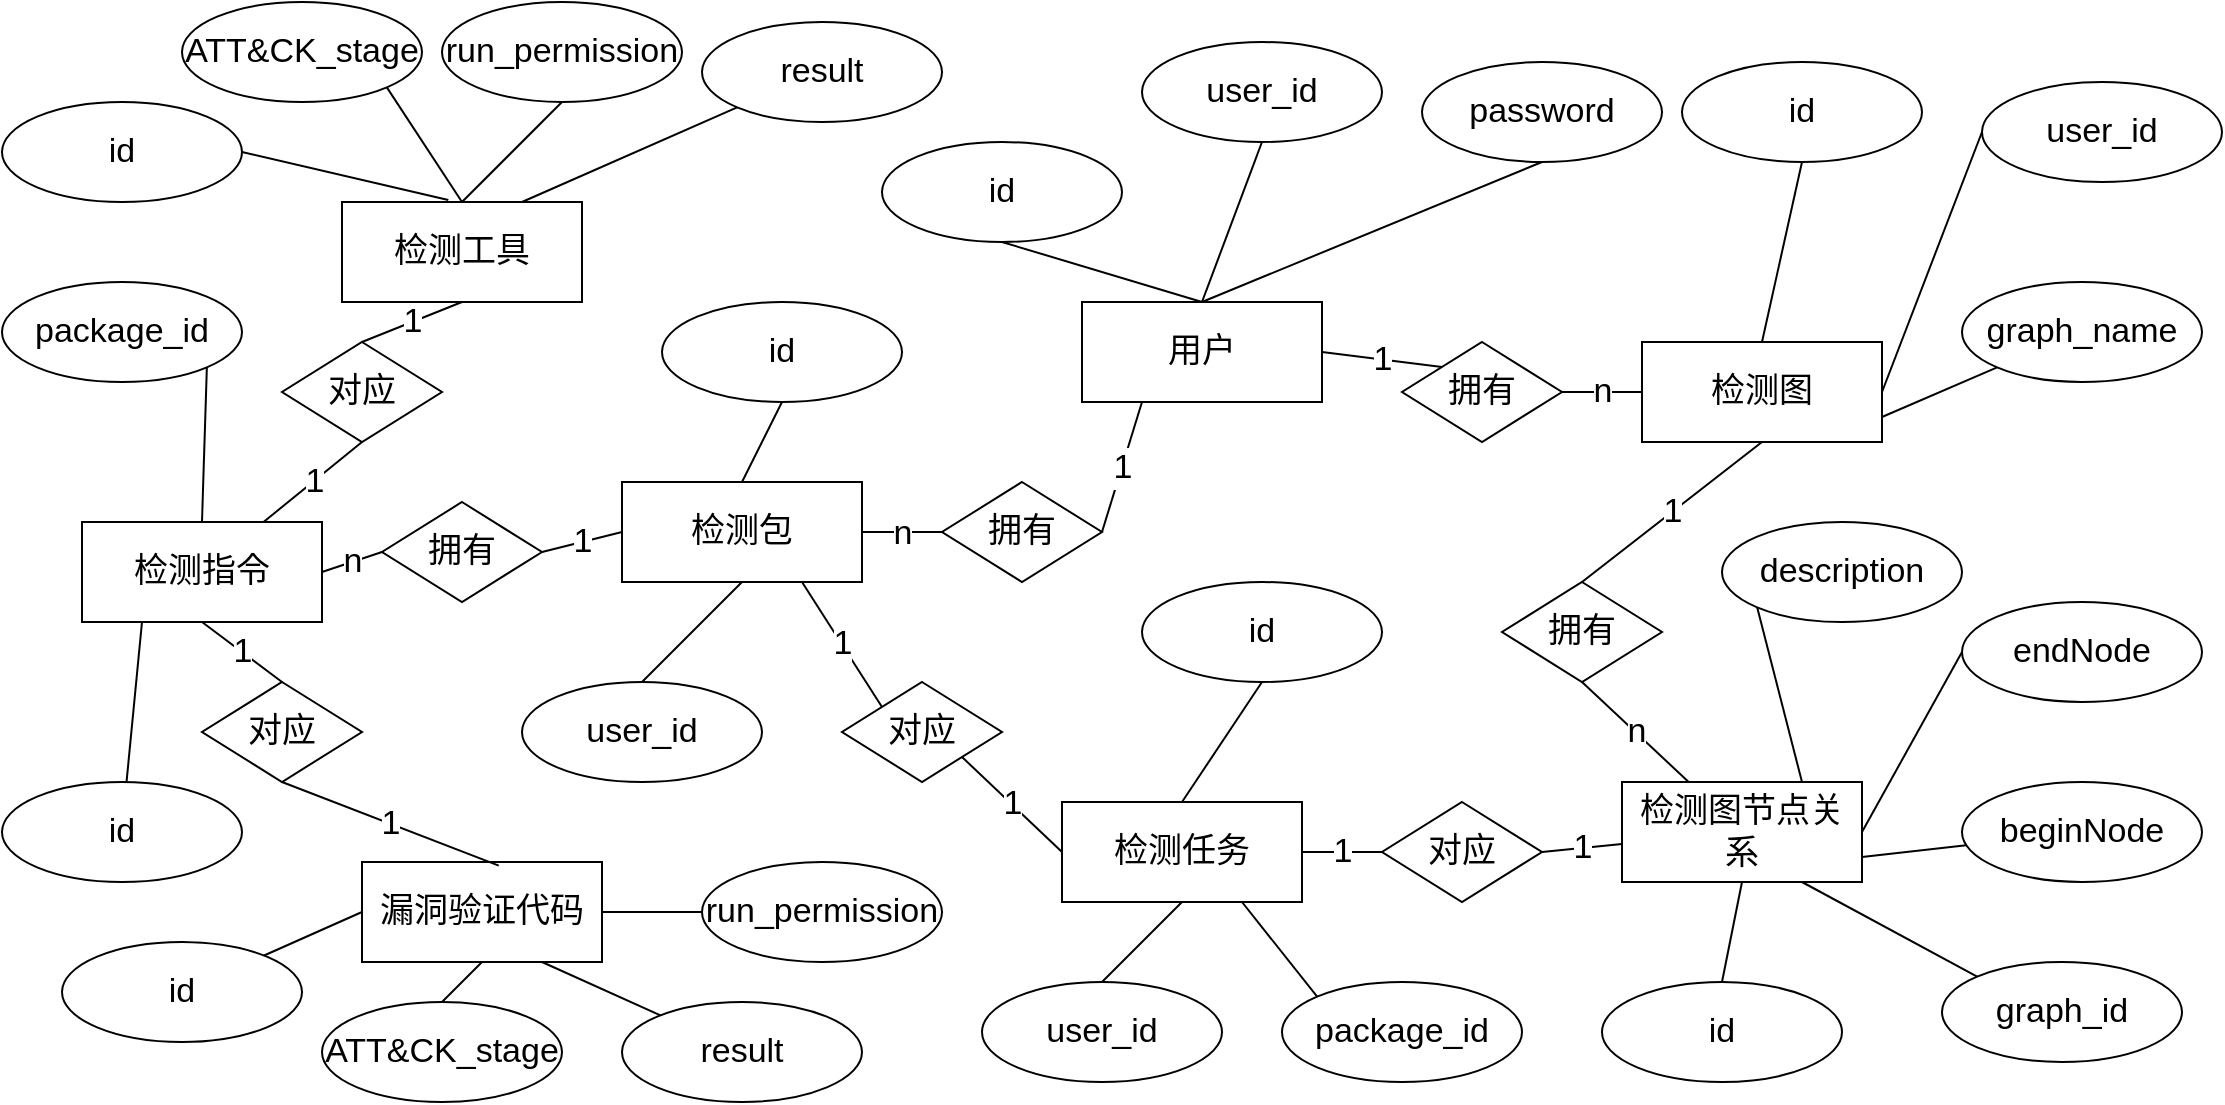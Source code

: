 <mxfile version="21.0.6" type="github">
  <diagram name="第 1 页" id="hRFBiUcs-8XfABKItwiJ">
    <mxGraphModel dx="2165" dy="960" grid="1" gridSize="10" guides="1" tooltips="1" connect="1" arrows="1" fold="1" page="1" pageScale="1" pageWidth="827" pageHeight="1169" math="0" shadow="0">
      <root>
        <mxCell id="0" />
        <mxCell id="1" parent="0" />
        <mxCell id="Wd2NRdJ9lG1hH6A2Uv5l-53" style="edgeStyle=none;shape=connector;rounded=0;orthogonalLoop=1;jettySize=auto;html=1;exitX=0.5;exitY=1;exitDx=0;exitDy=0;entryX=0.5;entryY=0;entryDx=0;entryDy=0;labelBackgroundColor=default;strokeColor=default;fontFamily=Helvetica;fontSize=17;fontColor=default;endArrow=none;endFill=0;" parent="1" source="Wd2NRdJ9lG1hH6A2Uv5l-2" target="Wd2NRdJ9lG1hH6A2Uv5l-37" edge="1">
          <mxGeometry relative="1" as="geometry" />
        </mxCell>
        <mxCell id="Wd2NRdJ9lG1hH6A2Uv5l-97" value="1" style="edgeLabel;html=1;align=center;verticalAlign=middle;resizable=0;points=[];fontSize=17;fontFamily=Helvetica;fontColor=default;" parent="Wd2NRdJ9lG1hH6A2Uv5l-53" vertex="1" connectable="0">
          <mxGeometry relative="1" as="geometry">
            <mxPoint as="offset" />
          </mxGeometry>
        </mxCell>
        <mxCell id="Wd2NRdJ9lG1hH6A2Uv5l-2" value="检测工具" style="rounded=0;whiteSpace=wrap;html=1;fontSize=17;" parent="1" vertex="1">
          <mxGeometry x="110" y="310" width="120" height="50" as="geometry" />
        </mxCell>
        <mxCell id="Wd2NRdJ9lG1hH6A2Uv5l-68" value="1" style="edgeStyle=none;shape=connector;rounded=0;orthogonalLoop=1;jettySize=auto;html=1;exitX=0.5;exitY=1;exitDx=0;exitDy=0;entryX=0.5;entryY=0;entryDx=0;entryDy=0;labelBackgroundColor=default;strokeColor=default;fontFamily=Helvetica;fontSize=17;fontColor=default;endArrow=none;endFill=0;" parent="1" source="Wd2NRdJ9lG1hH6A2Uv5l-3" target="Wd2NRdJ9lG1hH6A2Uv5l-22" edge="1">
          <mxGeometry relative="1" as="geometry" />
        </mxCell>
        <mxCell id="Wd2NRdJ9lG1hH6A2Uv5l-100" style="edgeStyle=none;shape=connector;rounded=0;orthogonalLoop=1;jettySize=auto;html=1;exitX=1;exitY=0.5;exitDx=0;exitDy=0;entryX=0;entryY=0.5;entryDx=0;entryDy=0;labelBackgroundColor=default;strokeColor=default;fontFamily=Helvetica;fontSize=17;fontColor=default;endArrow=none;endFill=0;" parent="1" source="Wd2NRdJ9lG1hH6A2Uv5l-3" target="Wd2NRdJ9lG1hH6A2Uv5l-38" edge="1">
          <mxGeometry relative="1" as="geometry" />
        </mxCell>
        <mxCell id="Wd2NRdJ9lG1hH6A2Uv5l-101" value="n" style="edgeLabel;html=1;align=center;verticalAlign=middle;resizable=0;points=[];fontSize=17;fontFamily=Helvetica;fontColor=default;" parent="Wd2NRdJ9lG1hH6A2Uv5l-100" vertex="1" connectable="0">
          <mxGeometry relative="1" as="geometry">
            <mxPoint as="offset" />
          </mxGeometry>
        </mxCell>
        <mxCell id="Wd2NRdJ9lG1hH6A2Uv5l-113" style="edgeStyle=none;shape=connector;rounded=0;orthogonalLoop=1;jettySize=auto;html=1;exitX=0.25;exitY=1;exitDx=0;exitDy=0;labelBackgroundColor=default;strokeColor=default;fontFamily=Helvetica;fontSize=17;fontColor=default;endArrow=none;endFill=0;" parent="1" source="Wd2NRdJ9lG1hH6A2Uv5l-3" target="Wd2NRdJ9lG1hH6A2Uv5l-17" edge="1">
          <mxGeometry relative="1" as="geometry" />
        </mxCell>
        <mxCell id="Wd2NRdJ9lG1hH6A2Uv5l-3" value="检测指令" style="rounded=0;whiteSpace=wrap;html=1;fontSize=17;" parent="1" vertex="1">
          <mxGeometry x="-20" y="470" width="120" height="50" as="geometry" />
        </mxCell>
        <mxCell id="Wd2NRdJ9lG1hH6A2Uv5l-57" style="edgeStyle=none;shape=connector;rounded=0;orthogonalLoop=1;jettySize=auto;html=1;exitX=0.5;exitY=1;exitDx=0;exitDy=0;entryX=0.5;entryY=0;entryDx=0;entryDy=0;labelBackgroundColor=default;strokeColor=default;fontFamily=Helvetica;fontSize=17;fontColor=default;endArrow=none;endFill=0;" parent="1" source="Wd2NRdJ9lG1hH6A2Uv5l-4" target="Wd2NRdJ9lG1hH6A2Uv5l-18" edge="1">
          <mxGeometry relative="1" as="geometry" />
        </mxCell>
        <mxCell id="Wd2NRdJ9lG1hH6A2Uv5l-58" style="edgeStyle=none;shape=connector;rounded=0;orthogonalLoop=1;jettySize=auto;html=1;exitX=0.75;exitY=1;exitDx=0;exitDy=0;labelBackgroundColor=default;strokeColor=default;fontFamily=Helvetica;fontSize=17;fontColor=default;endArrow=none;endFill=0;" parent="1" source="Wd2NRdJ9lG1hH6A2Uv5l-4" target="Wd2NRdJ9lG1hH6A2Uv5l-19" edge="1">
          <mxGeometry relative="1" as="geometry" />
        </mxCell>
        <mxCell id="Wd2NRdJ9lG1hH6A2Uv5l-117" style="edgeStyle=none;shape=connector;rounded=0;orthogonalLoop=1;jettySize=auto;html=1;exitX=0;exitY=0.5;exitDx=0;exitDy=0;labelBackgroundColor=default;strokeColor=default;fontFamily=Helvetica;fontSize=17;fontColor=default;endArrow=none;endFill=0;" parent="1" source="Wd2NRdJ9lG1hH6A2Uv5l-4" target="Wd2NRdJ9lG1hH6A2Uv5l-24" edge="1">
          <mxGeometry relative="1" as="geometry" />
        </mxCell>
        <mxCell id="Wd2NRdJ9lG1hH6A2Uv5l-118" style="edgeStyle=none;shape=connector;rounded=0;orthogonalLoop=1;jettySize=auto;html=1;exitX=1;exitY=0.5;exitDx=0;exitDy=0;entryX=0;entryY=0.5;entryDx=0;entryDy=0;labelBackgroundColor=default;strokeColor=default;fontFamily=Helvetica;fontSize=17;fontColor=default;endArrow=none;endFill=0;" parent="1" source="Wd2NRdJ9lG1hH6A2Uv5l-4" target="Wd2NRdJ9lG1hH6A2Uv5l-20" edge="1">
          <mxGeometry relative="1" as="geometry" />
        </mxCell>
        <mxCell id="Wd2NRdJ9lG1hH6A2Uv5l-4" value="漏洞验证代码" style="rounded=0;whiteSpace=wrap;html=1;fontSize=17;" parent="1" vertex="1">
          <mxGeometry x="120" y="640" width="120" height="50" as="geometry" />
        </mxCell>
        <mxCell id="Wd2NRdJ9lG1hH6A2Uv5l-70" style="edgeStyle=none;shape=connector;rounded=0;orthogonalLoop=1;jettySize=auto;html=1;exitX=0.5;exitY=1;exitDx=0;exitDy=0;entryX=0.5;entryY=0;entryDx=0;entryDy=0;labelBackgroundColor=default;strokeColor=default;fontFamily=Helvetica;fontSize=17;fontColor=default;endArrow=none;endFill=0;" parent="1" source="Wd2NRdJ9lG1hH6A2Uv5l-5" target="Wd2NRdJ9lG1hH6A2Uv5l-29" edge="1">
          <mxGeometry relative="1" as="geometry" />
        </mxCell>
        <mxCell id="Wd2NRdJ9lG1hH6A2Uv5l-75" style="edgeStyle=none;shape=connector;rounded=0;orthogonalLoop=1;jettySize=auto;html=1;exitX=1;exitY=0.5;exitDx=0;exitDy=0;entryX=0;entryY=0.5;entryDx=0;entryDy=0;labelBackgroundColor=default;strokeColor=default;fontFamily=Helvetica;fontSize=17;fontColor=default;endArrow=none;endFill=0;" parent="1" source="Wd2NRdJ9lG1hH6A2Uv5l-5" target="Wd2NRdJ9lG1hH6A2Uv5l-74" edge="1">
          <mxGeometry relative="1" as="geometry" />
        </mxCell>
        <mxCell id="Wd2NRdJ9lG1hH6A2Uv5l-103" value="n" style="edgeLabel;html=1;align=center;verticalAlign=middle;resizable=0;points=[];fontSize=17;fontFamily=Helvetica;fontColor=default;" parent="Wd2NRdJ9lG1hH6A2Uv5l-75" vertex="1" connectable="0">
          <mxGeometry relative="1" as="geometry">
            <mxPoint y="1" as="offset" />
          </mxGeometry>
        </mxCell>
        <mxCell id="Wd2NRdJ9lG1hH6A2Uv5l-78" style="edgeStyle=none;shape=connector;rounded=0;orthogonalLoop=1;jettySize=auto;html=1;exitX=0.75;exitY=1;exitDx=0;exitDy=0;entryX=0;entryY=0;entryDx=0;entryDy=0;labelBackgroundColor=default;strokeColor=default;fontFamily=Helvetica;fontSize=17;fontColor=default;endArrow=none;endFill=0;" parent="1" source="Wd2NRdJ9lG1hH6A2Uv5l-5" target="Wd2NRdJ9lG1hH6A2Uv5l-21" edge="1">
          <mxGeometry relative="1" as="geometry" />
        </mxCell>
        <mxCell id="Wd2NRdJ9lG1hH6A2Uv5l-105" value="1" style="edgeLabel;html=1;align=center;verticalAlign=middle;resizable=0;points=[];fontSize=17;fontFamily=Helvetica;fontColor=default;" parent="Wd2NRdJ9lG1hH6A2Uv5l-78" vertex="1" connectable="0">
          <mxGeometry relative="1" as="geometry">
            <mxPoint as="offset" />
          </mxGeometry>
        </mxCell>
        <mxCell id="Wd2NRdJ9lG1hH6A2Uv5l-5" value="检测包" style="rounded=0;whiteSpace=wrap;html=1;fontSize=17;" parent="1" vertex="1">
          <mxGeometry x="250" y="450" width="120" height="50" as="geometry" />
        </mxCell>
        <mxCell id="Wd2NRdJ9lG1hH6A2Uv5l-85" style="edgeStyle=none;shape=connector;rounded=0;orthogonalLoop=1;jettySize=auto;html=1;exitX=1;exitY=0.5;exitDx=0;exitDy=0;entryX=0;entryY=0;entryDx=0;entryDy=0;labelBackgroundColor=default;strokeColor=default;fontFamily=Helvetica;fontSize=17;fontColor=default;endArrow=none;endFill=0;" parent="1" source="Wd2NRdJ9lG1hH6A2Uv5l-6" target="Wd2NRdJ9lG1hH6A2Uv5l-27" edge="1">
          <mxGeometry relative="1" as="geometry" />
        </mxCell>
        <mxCell id="Wd2NRdJ9lG1hH6A2Uv5l-108" value="1" style="edgeLabel;html=1;align=center;verticalAlign=middle;resizable=0;points=[];fontSize=17;fontFamily=Helvetica;fontColor=default;" parent="Wd2NRdJ9lG1hH6A2Uv5l-85" vertex="1" connectable="0">
          <mxGeometry relative="1" as="geometry">
            <mxPoint as="offset" />
          </mxGeometry>
        </mxCell>
        <mxCell id="Wd2NRdJ9lG1hH6A2Uv5l-6" value="用户" style="rounded=0;whiteSpace=wrap;html=1;fontSize=17;" parent="1" vertex="1">
          <mxGeometry x="480" y="360" width="120" height="50" as="geometry" />
        </mxCell>
        <mxCell id="Wd2NRdJ9lG1hH6A2Uv5l-81" style="edgeStyle=none;shape=connector;rounded=0;orthogonalLoop=1;jettySize=auto;html=1;exitX=0.5;exitY=1;exitDx=0;exitDy=0;entryX=0.5;entryY=0;entryDx=0;entryDy=0;labelBackgroundColor=default;strokeColor=default;fontFamily=Helvetica;fontSize=17;fontColor=default;endArrow=none;endFill=0;" parent="1" source="Wd2NRdJ9lG1hH6A2Uv5l-7" target="Wd2NRdJ9lG1hH6A2Uv5l-31" edge="1">
          <mxGeometry relative="1" as="geometry" />
        </mxCell>
        <mxCell id="Wd2NRdJ9lG1hH6A2Uv5l-83" style="edgeStyle=none;shape=connector;rounded=0;orthogonalLoop=1;jettySize=auto;html=1;exitX=1;exitY=0.5;exitDx=0;exitDy=0;entryX=0;entryY=0.5;entryDx=0;entryDy=0;labelBackgroundColor=default;strokeColor=default;fontFamily=Helvetica;fontSize=17;fontColor=default;endArrow=none;endFill=0;" parent="1" source="Wd2NRdJ9lG1hH6A2Uv5l-7" target="Wd2NRdJ9lG1hH6A2Uv5l-82" edge="1">
          <mxGeometry relative="1" as="geometry" />
        </mxCell>
        <mxCell id="Wd2NRdJ9lG1hH6A2Uv5l-106" value="1" style="edgeLabel;html=1;align=center;verticalAlign=middle;resizable=0;points=[];fontSize=17;fontFamily=Helvetica;fontColor=default;" parent="Wd2NRdJ9lG1hH6A2Uv5l-83" vertex="1" connectable="0">
          <mxGeometry relative="1" as="geometry">
            <mxPoint as="offset" />
          </mxGeometry>
        </mxCell>
        <mxCell id="Wd2NRdJ9lG1hH6A2Uv5l-123" style="edgeStyle=none;shape=connector;rounded=0;orthogonalLoop=1;jettySize=auto;html=1;exitX=0.75;exitY=1;exitDx=0;exitDy=0;entryX=0;entryY=0;entryDx=0;entryDy=0;labelBackgroundColor=default;strokeColor=default;fontFamily=Helvetica;fontSize=17;fontColor=default;endArrow=none;endFill=0;" parent="1" source="Wd2NRdJ9lG1hH6A2Uv5l-7" target="Wd2NRdJ9lG1hH6A2Uv5l-122" edge="1">
          <mxGeometry relative="1" as="geometry" />
        </mxCell>
        <mxCell id="Wd2NRdJ9lG1hH6A2Uv5l-7" value="检测任务" style="rounded=0;whiteSpace=wrap;html=1;fontSize=17;" parent="1" vertex="1">
          <mxGeometry x="470" y="610" width="120" height="50" as="geometry" />
        </mxCell>
        <mxCell id="Wd2NRdJ9lG1hH6A2Uv5l-91" style="edgeStyle=none;shape=connector;rounded=0;orthogonalLoop=1;jettySize=auto;html=1;exitX=0.75;exitY=0;exitDx=0;exitDy=0;entryX=0;entryY=1;entryDx=0;entryDy=0;labelBackgroundColor=default;strokeColor=default;fontFamily=Helvetica;fontSize=17;fontColor=default;endArrow=none;endFill=0;" parent="1" source="Wd2NRdJ9lG1hH6A2Uv5l-9" target="Wd2NRdJ9lG1hH6A2Uv5l-33" edge="1">
          <mxGeometry relative="1" as="geometry" />
        </mxCell>
        <mxCell id="Wd2NRdJ9lG1hH6A2Uv5l-92" style="edgeStyle=none;shape=connector;rounded=0;orthogonalLoop=1;jettySize=auto;html=1;exitX=1;exitY=0.5;exitDx=0;exitDy=0;entryX=0;entryY=0.5;entryDx=0;entryDy=0;labelBackgroundColor=default;strokeColor=default;fontFamily=Helvetica;fontSize=17;fontColor=default;endArrow=none;endFill=0;" parent="1" source="Wd2NRdJ9lG1hH6A2Uv5l-9" target="Wd2NRdJ9lG1hH6A2Uv5l-35" edge="1">
          <mxGeometry relative="1" as="geometry" />
        </mxCell>
        <mxCell id="Wd2NRdJ9lG1hH6A2Uv5l-95" style="edgeStyle=none;shape=connector;rounded=0;orthogonalLoop=1;jettySize=auto;html=1;exitX=0.5;exitY=1;exitDx=0;exitDy=0;entryX=0.5;entryY=0;entryDx=0;entryDy=0;labelBackgroundColor=default;strokeColor=default;fontFamily=Helvetica;fontSize=17;fontColor=default;endArrow=none;endFill=0;" parent="1" source="Wd2NRdJ9lG1hH6A2Uv5l-9" target="Wd2NRdJ9lG1hH6A2Uv5l-94" edge="1">
          <mxGeometry relative="1" as="geometry" />
        </mxCell>
        <mxCell id="Wd2NRdJ9lG1hH6A2Uv5l-121" style="edgeStyle=none;shape=connector;rounded=0;orthogonalLoop=1;jettySize=auto;html=1;exitX=1;exitY=0.75;exitDx=0;exitDy=0;labelBackgroundColor=default;strokeColor=default;fontFamily=Helvetica;fontSize=17;fontColor=default;endArrow=none;endFill=0;" parent="1" source="Wd2NRdJ9lG1hH6A2Uv5l-9" target="Wd2NRdJ9lG1hH6A2Uv5l-36" edge="1">
          <mxGeometry relative="1" as="geometry" />
        </mxCell>
        <mxCell id="Wd2NRdJ9lG1hH6A2Uv5l-125" style="edgeStyle=none;shape=connector;rounded=0;orthogonalLoop=1;jettySize=auto;html=1;exitX=0.75;exitY=1;exitDx=0;exitDy=0;entryX=0;entryY=0;entryDx=0;entryDy=0;labelBackgroundColor=default;strokeColor=default;fontFamily=Helvetica;fontSize=17;fontColor=default;endArrow=none;endFill=0;" parent="1" source="Wd2NRdJ9lG1hH6A2Uv5l-9" target="Wd2NRdJ9lG1hH6A2Uv5l-124" edge="1">
          <mxGeometry relative="1" as="geometry" />
        </mxCell>
        <mxCell id="Wd2NRdJ9lG1hH6A2Uv5l-9" value="检测图节点关系" style="rounded=0;whiteSpace=wrap;html=1;fontSize=17;" parent="1" vertex="1">
          <mxGeometry x="750" y="600" width="120" height="50" as="geometry" />
        </mxCell>
        <mxCell id="Wd2NRdJ9lG1hH6A2Uv5l-88" style="edgeStyle=none;shape=connector;rounded=0;orthogonalLoop=1;jettySize=auto;html=1;exitX=0.5;exitY=1;exitDx=0;exitDy=0;entryX=0.5;entryY=0;entryDx=0;entryDy=0;labelBackgroundColor=default;strokeColor=default;fontFamily=Helvetica;fontSize=17;fontColor=default;endArrow=none;endFill=0;" parent="1" source="Wd2NRdJ9lG1hH6A2Uv5l-10" target="Wd2NRdJ9lG1hH6A2Uv5l-87" edge="1">
          <mxGeometry relative="1" as="geometry" />
        </mxCell>
        <mxCell id="Wd2NRdJ9lG1hH6A2Uv5l-110" value="1" style="edgeLabel;html=1;align=center;verticalAlign=middle;resizable=0;points=[];fontSize=17;fontFamily=Helvetica;fontColor=default;" parent="Wd2NRdJ9lG1hH6A2Uv5l-88" vertex="1" connectable="0">
          <mxGeometry relative="1" as="geometry">
            <mxPoint as="offset" />
          </mxGeometry>
        </mxCell>
        <mxCell id="Wd2NRdJ9lG1hH6A2Uv5l-119" style="edgeStyle=none;shape=connector;rounded=0;orthogonalLoop=1;jettySize=auto;html=1;exitX=1;exitY=0.5;exitDx=0;exitDy=0;entryX=0;entryY=0.5;entryDx=0;entryDy=0;labelBackgroundColor=default;strokeColor=default;fontFamily=Helvetica;fontSize=17;fontColor=default;endArrow=none;endFill=0;" parent="1" source="Wd2NRdJ9lG1hH6A2Uv5l-10" target="Wd2NRdJ9lG1hH6A2Uv5l-90" edge="1">
          <mxGeometry relative="1" as="geometry" />
        </mxCell>
        <mxCell id="Wd2NRdJ9lG1hH6A2Uv5l-127" style="edgeStyle=none;shape=connector;rounded=0;orthogonalLoop=1;jettySize=auto;html=1;exitX=1;exitY=0.75;exitDx=0;exitDy=0;entryX=0;entryY=1;entryDx=0;entryDy=0;labelBackgroundColor=default;strokeColor=default;fontFamily=Helvetica;fontSize=17;fontColor=default;endArrow=none;endFill=0;" parent="1" source="Wd2NRdJ9lG1hH6A2Uv5l-10" target="Wd2NRdJ9lG1hH6A2Uv5l-126" edge="1">
          <mxGeometry relative="1" as="geometry" />
        </mxCell>
        <mxCell id="Wd2NRdJ9lG1hH6A2Uv5l-10" value="检测图" style="rounded=0;whiteSpace=wrap;html=1;fontSize=17;" parent="1" vertex="1">
          <mxGeometry x="760" y="380" width="120" height="50" as="geometry" />
        </mxCell>
        <mxCell id="Wd2NRdJ9lG1hH6A2Uv5l-69" style="edgeStyle=none;shape=connector;rounded=0;orthogonalLoop=1;jettySize=auto;html=1;exitX=0.5;exitY=1;exitDx=0;exitDy=0;entryX=0.5;entryY=0;entryDx=0;entryDy=0;labelBackgroundColor=default;strokeColor=default;fontFamily=Helvetica;fontSize=17;fontColor=default;endArrow=none;endFill=0;" parent="1" source="Wd2NRdJ9lG1hH6A2Uv5l-11" target="Wd2NRdJ9lG1hH6A2Uv5l-5" edge="1">
          <mxGeometry relative="1" as="geometry" />
        </mxCell>
        <mxCell id="Wd2NRdJ9lG1hH6A2Uv5l-11" value="id" style="ellipse;whiteSpace=wrap;html=1;fontSize=17;" parent="1" vertex="1">
          <mxGeometry x="270" y="360" width="120" height="50" as="geometry" />
        </mxCell>
        <mxCell id="Wd2NRdJ9lG1hH6A2Uv5l-40" style="rounded=0;orthogonalLoop=1;jettySize=auto;html=1;exitX=0.5;exitY=1;exitDx=0;exitDy=0;entryX=0.5;entryY=0;entryDx=0;entryDy=0;endArrow=none;endFill=0;fontSize=17;" parent="1" source="Wd2NRdJ9lG1hH6A2Uv5l-12" target="Wd2NRdJ9lG1hH6A2Uv5l-2" edge="1">
          <mxGeometry relative="1" as="geometry" />
        </mxCell>
        <mxCell id="Wd2NRdJ9lG1hH6A2Uv5l-12" value="run_permission" style="ellipse;whiteSpace=wrap;html=1;fontSize=17;" parent="1" vertex="1">
          <mxGeometry x="160" y="210" width="120" height="50" as="geometry" />
        </mxCell>
        <mxCell id="Wd2NRdJ9lG1hH6A2Uv5l-41" style="edgeStyle=none;shape=connector;rounded=0;orthogonalLoop=1;jettySize=auto;html=1;exitX=1;exitY=1;exitDx=0;exitDy=0;entryX=0.5;entryY=0;entryDx=0;entryDy=0;labelBackgroundColor=default;strokeColor=default;fontFamily=Helvetica;fontSize=17;fontColor=default;endArrow=none;endFill=0;" parent="1" source="Wd2NRdJ9lG1hH6A2Uv5l-13" target="Wd2NRdJ9lG1hH6A2Uv5l-2" edge="1">
          <mxGeometry relative="1" as="geometry" />
        </mxCell>
        <mxCell id="Wd2NRdJ9lG1hH6A2Uv5l-13" value="ATT&amp;amp;CK_stage" style="ellipse;whiteSpace=wrap;html=1;fontSize=17;" parent="1" vertex="1">
          <mxGeometry x="30" y="210" width="120" height="50" as="geometry" />
        </mxCell>
        <mxCell id="Wd2NRdJ9lG1hH6A2Uv5l-128" style="edgeStyle=none;shape=connector;rounded=0;orthogonalLoop=1;jettySize=auto;html=1;exitX=0;exitY=1;exitDx=0;exitDy=0;entryX=0.75;entryY=0;entryDx=0;entryDy=0;labelBackgroundColor=default;strokeColor=default;fontFamily=Helvetica;fontSize=17;fontColor=default;endArrow=none;endFill=0;" parent="1" source="Wd2NRdJ9lG1hH6A2Uv5l-14" target="Wd2NRdJ9lG1hH6A2Uv5l-2" edge="1">
          <mxGeometry relative="1" as="geometry" />
        </mxCell>
        <mxCell id="Wd2NRdJ9lG1hH6A2Uv5l-14" value="result" style="ellipse;whiteSpace=wrap;html=1;fontSize=17;" parent="1" vertex="1">
          <mxGeometry x="290" y="220" width="120" height="50" as="geometry" />
        </mxCell>
        <mxCell id="Wd2NRdJ9lG1hH6A2Uv5l-39" style="rounded=0;orthogonalLoop=1;jettySize=auto;html=1;exitX=1;exitY=0.5;exitDx=0;exitDy=0;entryX=0.443;entryY=-0.02;entryDx=0;entryDy=0;entryPerimeter=0;endArrow=none;endFill=0;fontSize=17;" parent="1" source="Wd2NRdJ9lG1hH6A2Uv5l-15" target="Wd2NRdJ9lG1hH6A2Uv5l-2" edge="1">
          <mxGeometry relative="1" as="geometry" />
        </mxCell>
        <mxCell id="Wd2NRdJ9lG1hH6A2Uv5l-15" value="id" style="ellipse;whiteSpace=wrap;html=1;fontSize=17;" parent="1" vertex="1">
          <mxGeometry x="-60" y="260" width="120" height="50" as="geometry" />
        </mxCell>
        <mxCell id="Wd2NRdJ9lG1hH6A2Uv5l-112" style="edgeStyle=none;shape=connector;rounded=0;orthogonalLoop=1;jettySize=auto;html=1;exitX=1;exitY=1;exitDx=0;exitDy=0;entryX=0.5;entryY=0;entryDx=0;entryDy=0;labelBackgroundColor=default;strokeColor=default;fontFamily=Helvetica;fontSize=17;fontColor=default;endArrow=none;endFill=0;" parent="1" source="Wd2NRdJ9lG1hH6A2Uv5l-16" target="Wd2NRdJ9lG1hH6A2Uv5l-3" edge="1">
          <mxGeometry relative="1" as="geometry" />
        </mxCell>
        <mxCell id="Wd2NRdJ9lG1hH6A2Uv5l-16" value="package_id" style="ellipse;whiteSpace=wrap;html=1;fontSize=17;" parent="1" vertex="1">
          <mxGeometry x="-60" y="350" width="120" height="50" as="geometry" />
        </mxCell>
        <mxCell id="Wd2NRdJ9lG1hH6A2Uv5l-17" value="id" style="ellipse;whiteSpace=wrap;html=1;fontSize=17;" parent="1" vertex="1">
          <mxGeometry x="-60" y="600" width="120" height="50" as="geometry" />
        </mxCell>
        <mxCell id="Wd2NRdJ9lG1hH6A2Uv5l-18" value="ATT&amp;amp;CK_stage" style="ellipse;whiteSpace=wrap;html=1;fontSize=17;" parent="1" vertex="1">
          <mxGeometry x="100" y="710" width="120" height="50" as="geometry" />
        </mxCell>
        <mxCell id="Wd2NRdJ9lG1hH6A2Uv5l-19" value="result" style="ellipse;whiteSpace=wrap;html=1;fontSize=17;" parent="1" vertex="1">
          <mxGeometry x="250" y="710" width="120" height="50" as="geometry" />
        </mxCell>
        <mxCell id="Wd2NRdJ9lG1hH6A2Uv5l-20" value="run_permission" style="ellipse;whiteSpace=wrap;html=1;fontSize=17;" parent="1" vertex="1">
          <mxGeometry x="290" y="640" width="120" height="50" as="geometry" />
        </mxCell>
        <mxCell id="Wd2NRdJ9lG1hH6A2Uv5l-79" value="1" style="edgeStyle=none;shape=connector;rounded=0;orthogonalLoop=1;jettySize=auto;html=1;exitX=1;exitY=1;exitDx=0;exitDy=0;entryX=0;entryY=0.5;entryDx=0;entryDy=0;labelBackgroundColor=default;strokeColor=default;fontFamily=Helvetica;fontSize=17;fontColor=default;endArrow=none;endFill=0;" parent="1" source="Wd2NRdJ9lG1hH6A2Uv5l-21" target="Wd2NRdJ9lG1hH6A2Uv5l-7" edge="1">
          <mxGeometry relative="1" as="geometry" />
        </mxCell>
        <mxCell id="Wd2NRdJ9lG1hH6A2Uv5l-21" value="对应" style="rhombus;whiteSpace=wrap;html=1;fontSize=17;" parent="1" vertex="1">
          <mxGeometry x="360" y="550" width="80" height="50" as="geometry" />
        </mxCell>
        <mxCell id="Wd2NRdJ9lG1hH6A2Uv5l-114" style="edgeStyle=none;shape=connector;rounded=0;orthogonalLoop=1;jettySize=auto;html=1;exitX=0.5;exitY=1;exitDx=0;exitDy=0;entryX=0.57;entryY=0.036;entryDx=0;entryDy=0;entryPerimeter=0;labelBackgroundColor=default;strokeColor=default;fontFamily=Helvetica;fontSize=17;fontColor=default;endArrow=none;endFill=0;" parent="1" source="Wd2NRdJ9lG1hH6A2Uv5l-22" target="Wd2NRdJ9lG1hH6A2Uv5l-4" edge="1">
          <mxGeometry relative="1" as="geometry" />
        </mxCell>
        <mxCell id="Wd2NRdJ9lG1hH6A2Uv5l-115" value="1" style="edgeLabel;html=1;align=center;verticalAlign=middle;resizable=0;points=[];fontSize=17;fontFamily=Helvetica;fontColor=default;" parent="Wd2NRdJ9lG1hH6A2Uv5l-114" vertex="1" connectable="0">
          <mxGeometry relative="1" as="geometry">
            <mxPoint as="offset" />
          </mxGeometry>
        </mxCell>
        <mxCell id="Wd2NRdJ9lG1hH6A2Uv5l-22" value="对应" style="rhombus;whiteSpace=wrap;html=1;fontSize=17;" parent="1" vertex="1">
          <mxGeometry x="40" y="550" width="80" height="50" as="geometry" />
        </mxCell>
        <mxCell id="Wd2NRdJ9lG1hH6A2Uv5l-80" style="edgeStyle=none;shape=connector;rounded=0;orthogonalLoop=1;jettySize=auto;html=1;exitX=0.5;exitY=1;exitDx=0;exitDy=0;entryX=0.5;entryY=0;entryDx=0;entryDy=0;labelBackgroundColor=default;strokeColor=default;fontFamily=Helvetica;fontSize=17;fontColor=default;endArrow=none;endFill=0;" parent="1" source="Wd2NRdJ9lG1hH6A2Uv5l-23" target="Wd2NRdJ9lG1hH6A2Uv5l-7" edge="1">
          <mxGeometry relative="1" as="geometry" />
        </mxCell>
        <mxCell id="Wd2NRdJ9lG1hH6A2Uv5l-23" value="id" style="ellipse;whiteSpace=wrap;html=1;fontSize=17;" parent="1" vertex="1">
          <mxGeometry x="510" y="500" width="120" height="50" as="geometry" />
        </mxCell>
        <mxCell id="Wd2NRdJ9lG1hH6A2Uv5l-24" value="id" style="ellipse;whiteSpace=wrap;html=1;fontSize=17;" parent="1" vertex="1">
          <mxGeometry x="-30" y="680" width="120" height="50" as="geometry" />
        </mxCell>
        <mxCell id="Wd2NRdJ9lG1hH6A2Uv5l-86" style="edgeStyle=none;shape=connector;rounded=0;orthogonalLoop=1;jettySize=auto;html=1;exitX=1;exitY=0.5;exitDx=0;exitDy=0;entryX=0;entryY=0.5;entryDx=0;entryDy=0;labelBackgroundColor=default;strokeColor=default;fontFamily=Helvetica;fontSize=17;fontColor=default;endArrow=none;endFill=0;" parent="1" source="Wd2NRdJ9lG1hH6A2Uv5l-27" target="Wd2NRdJ9lG1hH6A2Uv5l-10" edge="1">
          <mxGeometry relative="1" as="geometry" />
        </mxCell>
        <mxCell id="Wd2NRdJ9lG1hH6A2Uv5l-109" value="n" style="edgeLabel;html=1;align=center;verticalAlign=middle;resizable=0;points=[];fontSize=17;fontFamily=Helvetica;fontColor=default;" parent="Wd2NRdJ9lG1hH6A2Uv5l-86" vertex="1" connectable="0">
          <mxGeometry relative="1" as="geometry">
            <mxPoint as="offset" />
          </mxGeometry>
        </mxCell>
        <mxCell id="Wd2NRdJ9lG1hH6A2Uv5l-27" value="拥有" style="rhombus;whiteSpace=wrap;html=1;fontSize=17;" parent="1" vertex="1">
          <mxGeometry x="640" y="380" width="80" height="50" as="geometry" />
        </mxCell>
        <mxCell id="Wd2NRdJ9lG1hH6A2Uv5l-51" style="edgeStyle=none;shape=connector;rounded=0;orthogonalLoop=1;jettySize=auto;html=1;exitX=0.5;exitY=1;exitDx=0;exitDy=0;entryX=0.5;entryY=0;entryDx=0;entryDy=0;labelBackgroundColor=default;strokeColor=default;fontFamily=Helvetica;fontSize=17;fontColor=default;endArrow=none;endFill=0;" parent="1" source="Wd2NRdJ9lG1hH6A2Uv5l-28" target="Wd2NRdJ9lG1hH6A2Uv5l-6" edge="1">
          <mxGeometry relative="1" as="geometry" />
        </mxCell>
        <mxCell id="Wd2NRdJ9lG1hH6A2Uv5l-28" value="user_id" style="ellipse;whiteSpace=wrap;html=1;fontSize=17;" parent="1" vertex="1">
          <mxGeometry x="510" y="230" width="120" height="50" as="geometry" />
        </mxCell>
        <mxCell id="Wd2NRdJ9lG1hH6A2Uv5l-29" value="user_id" style="ellipse;whiteSpace=wrap;html=1;fontSize=17;" parent="1" vertex="1">
          <mxGeometry x="200" y="550" width="120" height="50" as="geometry" />
        </mxCell>
        <mxCell id="Wd2NRdJ9lG1hH6A2Uv5l-52" style="edgeStyle=none;shape=connector;rounded=0;orthogonalLoop=1;jettySize=auto;html=1;exitX=0.5;exitY=1;exitDx=0;exitDy=0;entryX=0.5;entryY=0;entryDx=0;entryDy=0;labelBackgroundColor=default;strokeColor=default;fontFamily=Helvetica;fontSize=17;fontColor=default;endArrow=none;endFill=0;" parent="1" source="Wd2NRdJ9lG1hH6A2Uv5l-30" target="Wd2NRdJ9lG1hH6A2Uv5l-6" edge="1">
          <mxGeometry relative="1" as="geometry" />
        </mxCell>
        <mxCell id="Wd2NRdJ9lG1hH6A2Uv5l-30" value="password" style="ellipse;whiteSpace=wrap;html=1;fontSize=17;" parent="1" vertex="1">
          <mxGeometry x="650" y="240" width="120" height="50" as="geometry" />
        </mxCell>
        <mxCell id="Wd2NRdJ9lG1hH6A2Uv5l-31" value="user_id" style="ellipse;whiteSpace=wrap;html=1;fontSize=17;" parent="1" vertex="1">
          <mxGeometry x="430" y="700" width="120" height="50" as="geometry" />
        </mxCell>
        <mxCell id="Wd2NRdJ9lG1hH6A2Uv5l-49" style="edgeStyle=none;shape=connector;rounded=0;orthogonalLoop=1;jettySize=auto;html=1;exitX=0.5;exitY=1;exitDx=0;exitDy=0;entryX=0.5;entryY=0;entryDx=0;entryDy=0;labelBackgroundColor=default;strokeColor=default;fontFamily=Helvetica;fontSize=17;fontColor=default;endArrow=none;endFill=0;" parent="1" source="Wd2NRdJ9lG1hH6A2Uv5l-32" target="Wd2NRdJ9lG1hH6A2Uv5l-6" edge="1">
          <mxGeometry relative="1" as="geometry" />
        </mxCell>
        <mxCell id="Wd2NRdJ9lG1hH6A2Uv5l-32" value="id" style="ellipse;whiteSpace=wrap;html=1;fontSize=17;" parent="1" vertex="1">
          <mxGeometry x="380" y="280" width="120" height="50" as="geometry" />
        </mxCell>
        <mxCell id="Wd2NRdJ9lG1hH6A2Uv5l-33" value="description" style="ellipse;whiteSpace=wrap;html=1;fontSize=17;" parent="1" vertex="1">
          <mxGeometry x="800" y="470" width="120" height="50" as="geometry" />
        </mxCell>
        <mxCell id="Wd2NRdJ9lG1hH6A2Uv5l-96" style="edgeStyle=none;shape=connector;rounded=0;orthogonalLoop=1;jettySize=auto;html=1;exitX=0.5;exitY=1;exitDx=0;exitDy=0;entryX=0.5;entryY=0;entryDx=0;entryDy=0;labelBackgroundColor=default;strokeColor=default;fontFamily=Helvetica;fontSize=17;fontColor=default;endArrow=none;endFill=0;" parent="1" source="Wd2NRdJ9lG1hH6A2Uv5l-34" target="Wd2NRdJ9lG1hH6A2Uv5l-10" edge="1">
          <mxGeometry relative="1" as="geometry" />
        </mxCell>
        <mxCell id="Wd2NRdJ9lG1hH6A2Uv5l-34" value="id" style="ellipse;whiteSpace=wrap;html=1;fontSize=17;" parent="1" vertex="1">
          <mxGeometry x="780" y="240" width="120" height="50" as="geometry" />
        </mxCell>
        <mxCell id="Wd2NRdJ9lG1hH6A2Uv5l-35" value="endNode" style="ellipse;whiteSpace=wrap;html=1;fontSize=17;" parent="1" vertex="1">
          <mxGeometry x="920" y="510" width="120" height="50" as="geometry" />
        </mxCell>
        <mxCell id="Wd2NRdJ9lG1hH6A2Uv5l-36" value="beginNode" style="ellipse;whiteSpace=wrap;html=1;fontSize=17;" parent="1" vertex="1">
          <mxGeometry x="920" y="600" width="120" height="50" as="geometry" />
        </mxCell>
        <mxCell id="Wd2NRdJ9lG1hH6A2Uv5l-54" value="1" style="edgeStyle=none;shape=connector;rounded=0;orthogonalLoop=1;jettySize=auto;html=1;exitX=0.5;exitY=1;exitDx=0;exitDy=0;labelBackgroundColor=default;strokeColor=default;fontFamily=Helvetica;fontSize=17;fontColor=default;endArrow=none;endFill=0;" parent="1" source="Wd2NRdJ9lG1hH6A2Uv5l-37" target="Wd2NRdJ9lG1hH6A2Uv5l-3" edge="1">
          <mxGeometry relative="1" as="geometry" />
        </mxCell>
        <mxCell id="Wd2NRdJ9lG1hH6A2Uv5l-37" value="对应" style="rhombus;whiteSpace=wrap;html=1;fontSize=17;" parent="1" vertex="1">
          <mxGeometry x="80" y="380" width="80" height="50" as="geometry" />
        </mxCell>
        <mxCell id="Wd2NRdJ9lG1hH6A2Uv5l-73" style="edgeStyle=none;shape=connector;rounded=0;orthogonalLoop=1;jettySize=auto;html=1;exitX=1;exitY=0.5;exitDx=0;exitDy=0;entryX=0;entryY=0.5;entryDx=0;entryDy=0;labelBackgroundColor=default;strokeColor=default;fontFamily=Helvetica;fontSize=17;fontColor=default;endArrow=none;endFill=0;" parent="1" source="Wd2NRdJ9lG1hH6A2Uv5l-38" target="Wd2NRdJ9lG1hH6A2Uv5l-5" edge="1">
          <mxGeometry relative="1" as="geometry" />
        </mxCell>
        <mxCell id="Wd2NRdJ9lG1hH6A2Uv5l-102" value="1" style="edgeLabel;html=1;align=center;verticalAlign=middle;resizable=0;points=[];fontSize=17;fontFamily=Helvetica;fontColor=default;" parent="Wd2NRdJ9lG1hH6A2Uv5l-73" vertex="1" connectable="0">
          <mxGeometry relative="1" as="geometry">
            <mxPoint as="offset" />
          </mxGeometry>
        </mxCell>
        <mxCell id="Wd2NRdJ9lG1hH6A2Uv5l-38" value="拥有" style="rhombus;whiteSpace=wrap;html=1;fontSize=17;" parent="1" vertex="1">
          <mxGeometry x="130" y="460" width="80" height="50" as="geometry" />
        </mxCell>
        <mxCell id="Wd2NRdJ9lG1hH6A2Uv5l-76" style="edgeStyle=none;shape=connector;rounded=0;orthogonalLoop=1;jettySize=auto;html=1;exitX=1;exitY=0.5;exitDx=0;exitDy=0;entryX=0.25;entryY=1;entryDx=0;entryDy=0;labelBackgroundColor=default;strokeColor=default;fontFamily=Helvetica;fontSize=17;fontColor=default;endArrow=none;endFill=0;" parent="1" source="Wd2NRdJ9lG1hH6A2Uv5l-74" target="Wd2NRdJ9lG1hH6A2Uv5l-6" edge="1">
          <mxGeometry relative="1" as="geometry" />
        </mxCell>
        <mxCell id="Wd2NRdJ9lG1hH6A2Uv5l-104" value="1" style="edgeLabel;html=1;align=center;verticalAlign=middle;resizable=0;points=[];fontSize=17;fontFamily=Helvetica;fontColor=default;" parent="Wd2NRdJ9lG1hH6A2Uv5l-76" vertex="1" connectable="0">
          <mxGeometry relative="1" as="geometry">
            <mxPoint as="offset" />
          </mxGeometry>
        </mxCell>
        <mxCell id="Wd2NRdJ9lG1hH6A2Uv5l-74" value="拥有" style="rhombus;whiteSpace=wrap;html=1;fontSize=17;" parent="1" vertex="1">
          <mxGeometry x="410" y="450" width="80" height="50" as="geometry" />
        </mxCell>
        <mxCell id="Wd2NRdJ9lG1hH6A2Uv5l-84" style="edgeStyle=none;shape=connector;rounded=0;orthogonalLoop=1;jettySize=auto;html=1;exitX=1;exitY=0.5;exitDx=0;exitDy=0;labelBackgroundColor=default;strokeColor=default;fontFamily=Helvetica;fontSize=17;fontColor=default;endArrow=none;endFill=0;" parent="1" source="Wd2NRdJ9lG1hH6A2Uv5l-82" target="Wd2NRdJ9lG1hH6A2Uv5l-9" edge="1">
          <mxGeometry relative="1" as="geometry" />
        </mxCell>
        <mxCell id="Wd2NRdJ9lG1hH6A2Uv5l-107" value="1" style="edgeLabel;html=1;align=center;verticalAlign=middle;resizable=0;points=[];fontSize=17;fontFamily=Helvetica;fontColor=default;" parent="Wd2NRdJ9lG1hH6A2Uv5l-84" vertex="1" connectable="0">
          <mxGeometry relative="1" as="geometry">
            <mxPoint as="offset" />
          </mxGeometry>
        </mxCell>
        <mxCell id="Wd2NRdJ9lG1hH6A2Uv5l-82" value="对应" style="rhombus;whiteSpace=wrap;html=1;fontSize=17;" parent="1" vertex="1">
          <mxGeometry x="630" y="610" width="80" height="50" as="geometry" />
        </mxCell>
        <mxCell id="Wd2NRdJ9lG1hH6A2Uv5l-89" style="edgeStyle=none;shape=connector;rounded=0;orthogonalLoop=1;jettySize=auto;html=1;exitX=0.5;exitY=1;exitDx=0;exitDy=0;labelBackgroundColor=default;strokeColor=default;fontFamily=Helvetica;fontSize=17;fontColor=default;endArrow=none;endFill=0;" parent="1" source="Wd2NRdJ9lG1hH6A2Uv5l-87" target="Wd2NRdJ9lG1hH6A2Uv5l-9" edge="1">
          <mxGeometry relative="1" as="geometry" />
        </mxCell>
        <mxCell id="Wd2NRdJ9lG1hH6A2Uv5l-111" value="n" style="edgeLabel;html=1;align=center;verticalAlign=middle;resizable=0;points=[];fontSize=17;fontFamily=Helvetica;fontColor=default;" parent="Wd2NRdJ9lG1hH6A2Uv5l-89" vertex="1" connectable="0">
          <mxGeometry relative="1" as="geometry">
            <mxPoint as="offset" />
          </mxGeometry>
        </mxCell>
        <mxCell id="Wd2NRdJ9lG1hH6A2Uv5l-87" value="拥有" style="rhombus;whiteSpace=wrap;html=1;fontSize=17;" parent="1" vertex="1">
          <mxGeometry x="690" y="500" width="80" height="50" as="geometry" />
        </mxCell>
        <mxCell id="Wd2NRdJ9lG1hH6A2Uv5l-90" value="user_id" style="ellipse;whiteSpace=wrap;html=1;fontSize=17;" parent="1" vertex="1">
          <mxGeometry x="930" y="250" width="120" height="50" as="geometry" />
        </mxCell>
        <mxCell id="Wd2NRdJ9lG1hH6A2Uv5l-94" value="id" style="ellipse;whiteSpace=wrap;html=1;fontSize=17;" parent="1" vertex="1">
          <mxGeometry x="740" y="700" width="120" height="50" as="geometry" />
        </mxCell>
        <mxCell id="Wd2NRdJ9lG1hH6A2Uv5l-122" value="package_id" style="ellipse;whiteSpace=wrap;html=1;fontSize=17;" parent="1" vertex="1">
          <mxGeometry x="580" y="700" width="120" height="50" as="geometry" />
        </mxCell>
        <mxCell id="Wd2NRdJ9lG1hH6A2Uv5l-124" value="graph_id" style="ellipse;whiteSpace=wrap;html=1;fontSize=17;" parent="1" vertex="1">
          <mxGeometry x="910" y="690" width="120" height="50" as="geometry" />
        </mxCell>
        <mxCell id="Wd2NRdJ9lG1hH6A2Uv5l-126" value="&lt;p class=&quot;MsoNormal&quot; style=&quot;font-size: 17px;&quot;&gt;graph_name&lt;/p&gt;" style="ellipse;whiteSpace=wrap;html=1;fontSize=17;" parent="1" vertex="1">
          <mxGeometry x="920" y="350" width="120" height="50" as="geometry" />
        </mxCell>
      </root>
    </mxGraphModel>
  </diagram>
</mxfile>

